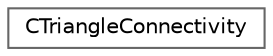 digraph "Graphical Class Hierarchy"
{
 // LATEX_PDF_SIZE
  bgcolor="transparent";
  edge [fontname=Helvetica,fontsize=10,labelfontname=Helvetica,labelfontsize=10];
  node [fontname=Helvetica,fontsize=10,shape=box,height=0.2,width=0.4];
  rankdir="LR";
  Node0 [id="Node000000",label="CTriangleConnectivity",height=0.2,width=0.4,color="grey40", fillcolor="white", style="filled",URL="$structCTriangleConnectivity.html",tooltip=" "];
}
